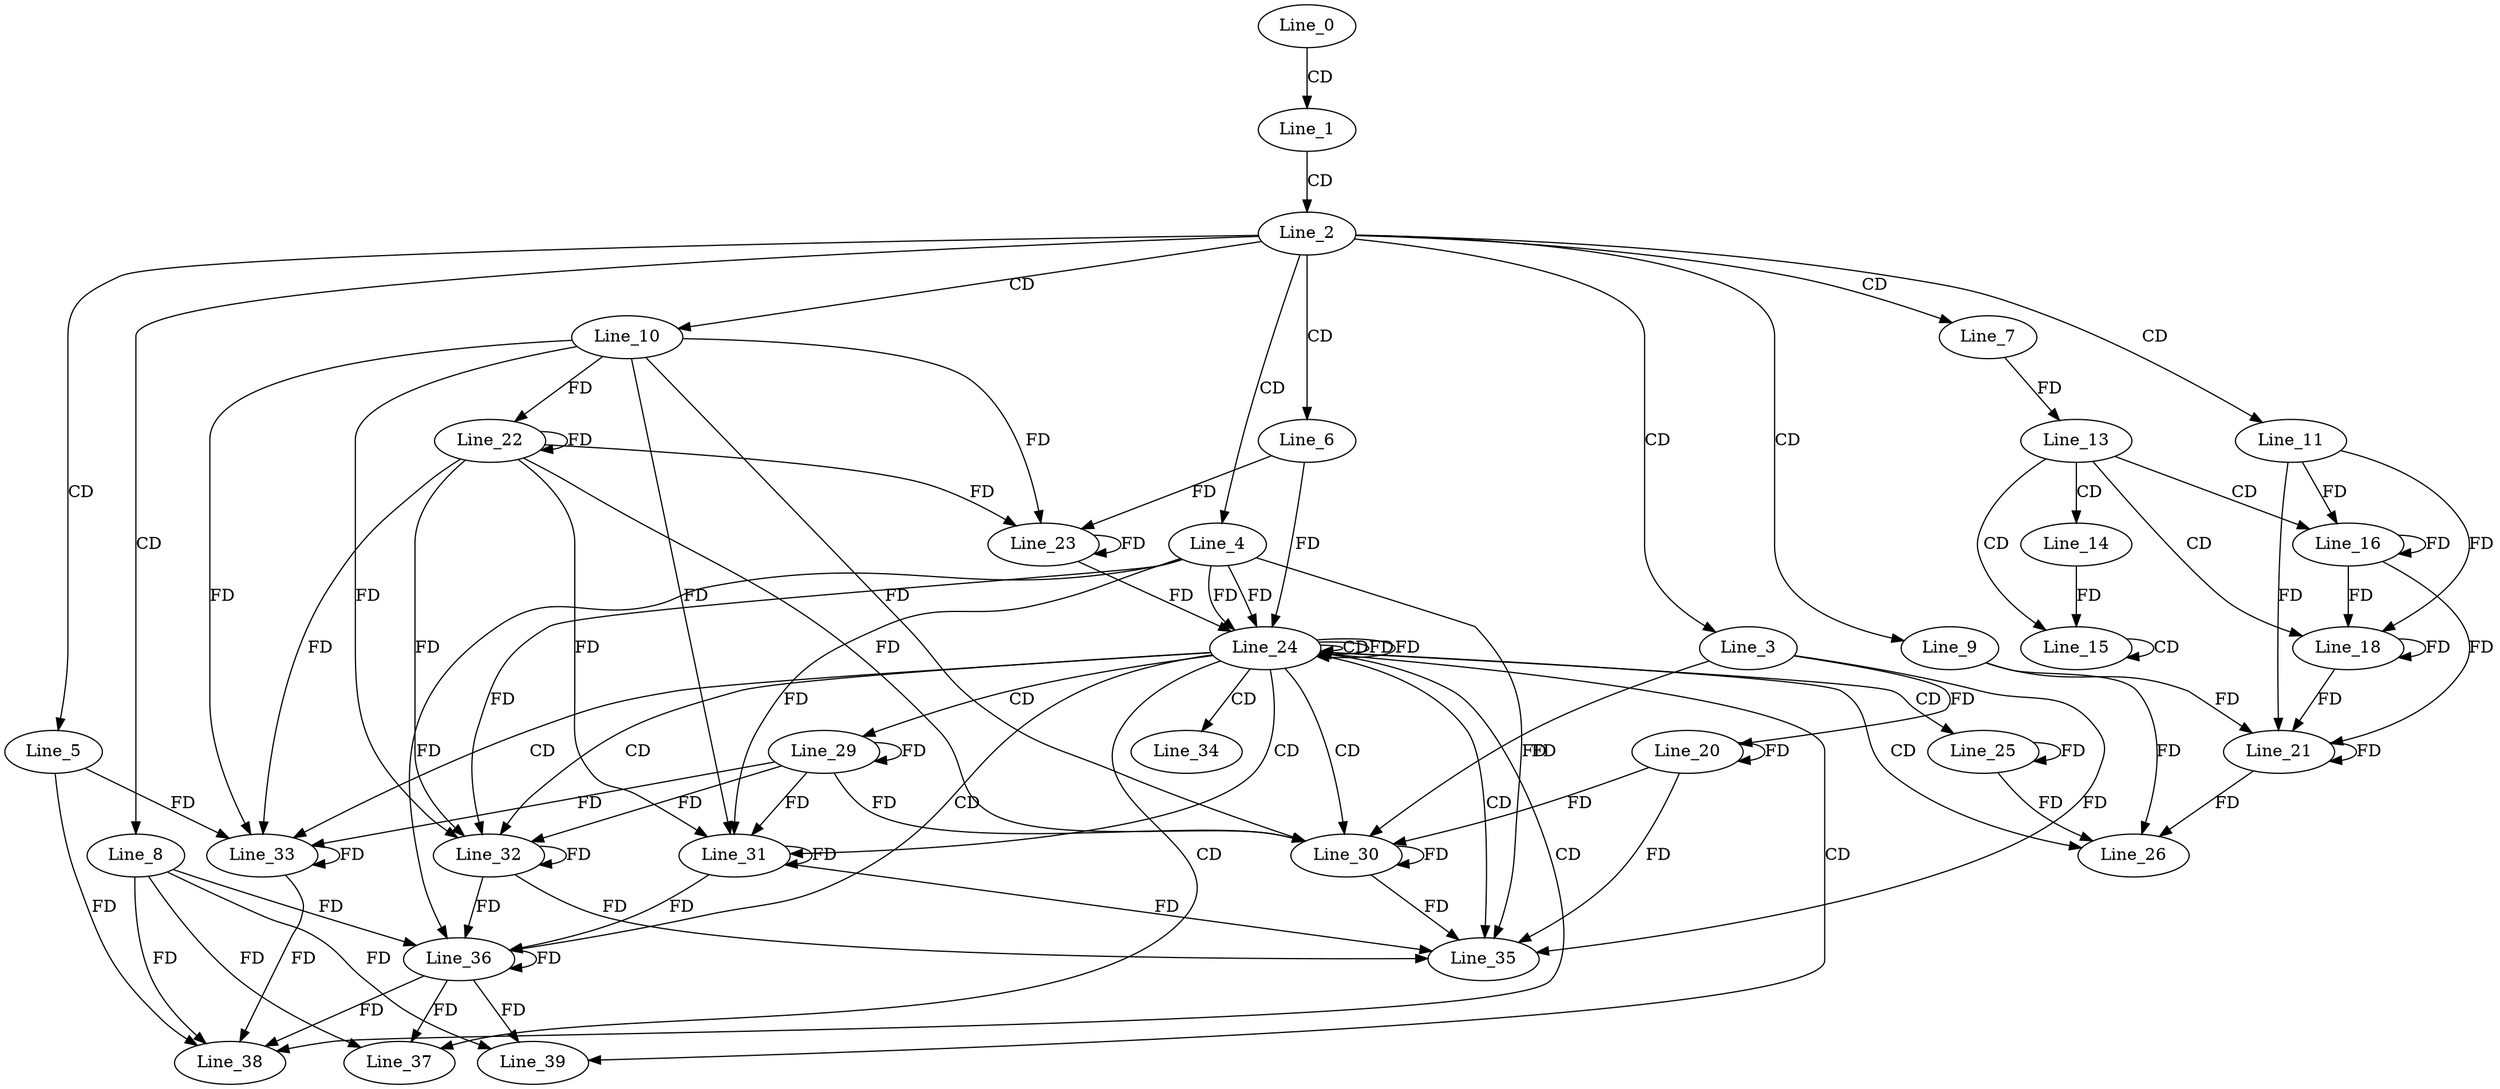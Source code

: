 digraph G {
  Line_0;
  Line_1;
  Line_2;
  Line_3;
  Line_4;
  Line_5;
  Line_6;
  Line_7;
  Line_8;
  Line_9;
  Line_10;
  Line_11;
  Line_13;
  Line_14;
  Line_15;
  Line_15;
  Line_16;
  Line_18;
  Line_20;
  Line_21;
  Line_21;
  Line_22;
  Line_23;
  Line_23;
  Line_23;
  Line_24;
  Line_24;
  Line_24;
  Line_25;
  Line_25;
  Line_26;
  Line_29;
  Line_30;
  Line_30;
  Line_30;
  Line_31;
  Line_31;
  Line_32;
  Line_32;
  Line_33;
  Line_33;
  Line_33;
  Line_34;
  Line_35;
  Line_36;
  Line_36;
  Line_37;
  Line_38;
  Line_39;
  Line_0 -> Line_1 [ label="CD" ];
  Line_1 -> Line_2 [ label="CD" ];
  Line_2 -> Line_3 [ label="CD" ];
  Line_2 -> Line_4 [ label="CD" ];
  Line_2 -> Line_5 [ label="CD" ];
  Line_2 -> Line_6 [ label="CD" ];
  Line_2 -> Line_7 [ label="CD" ];
  Line_2 -> Line_8 [ label="CD" ];
  Line_2 -> Line_9 [ label="CD" ];
  Line_2 -> Line_10 [ label="CD" ];
  Line_2 -> Line_11 [ label="CD" ];
  Line_7 -> Line_13 [ label="FD" ];
  Line_13 -> Line_14 [ label="CD" ];
  Line_13 -> Line_15 [ label="CD" ];
  Line_15 -> Line_15 [ label="CD" ];
  Line_14 -> Line_15 [ label="FD" ];
  Line_13 -> Line_16 [ label="CD" ];
  Line_11 -> Line_16 [ label="FD" ];
  Line_16 -> Line_16 [ label="FD" ];
  Line_13 -> Line_18 [ label="CD" ];
  Line_11 -> Line_18 [ label="FD" ];
  Line_16 -> Line_18 [ label="FD" ];
  Line_18 -> Line_18 [ label="FD" ];
  Line_3 -> Line_20 [ label="FD" ];
  Line_20 -> Line_20 [ label="FD" ];
  Line_9 -> Line_21 [ label="FD" ];
  Line_21 -> Line_21 [ label="FD" ];
  Line_11 -> Line_21 [ label="FD" ];
  Line_16 -> Line_21 [ label="FD" ];
  Line_18 -> Line_21 [ label="FD" ];
  Line_10 -> Line_22 [ label="FD" ];
  Line_22 -> Line_22 [ label="FD" ];
  Line_6 -> Line_23 [ label="FD" ];
  Line_23 -> Line_23 [ label="FD" ];
  Line_10 -> Line_23 [ label="FD" ];
  Line_22 -> Line_23 [ label="FD" ];
  Line_4 -> Line_24 [ label="FD" ];
  Line_6 -> Line_24 [ label="FD" ];
  Line_23 -> Line_24 [ label="FD" ];
  Line_24 -> Line_24 [ label="CD" ];
  Line_24 -> Line_24 [ label="FD" ];
  Line_4 -> Line_24 [ label="FD" ];
  Line_24 -> Line_25 [ label="CD" ];
  Line_25 -> Line_25 [ label="FD" ];
  Line_24 -> Line_26 [ label="CD" ];
  Line_25 -> Line_26 [ label="FD" ];
  Line_9 -> Line_26 [ label="FD" ];
  Line_21 -> Line_26 [ label="FD" ];
  Line_24 -> Line_29 [ label="CD" ];
  Line_29 -> Line_29 [ label="FD" ];
  Line_24 -> Line_30 [ label="CD" ];
  Line_30 -> Line_30 [ label="FD" ];
  Line_3 -> Line_30 [ label="FD" ];
  Line_20 -> Line_30 [ label="FD" ];
  Line_29 -> Line_30 [ label="FD" ];
  Line_10 -> Line_30 [ label="FD" ];
  Line_22 -> Line_30 [ label="FD" ];
  Line_24 -> Line_31 [ label="CD" ];
  Line_31 -> Line_31 [ label="FD" ];
  Line_4 -> Line_31 [ label="FD" ];
  Line_29 -> Line_31 [ label="FD" ];
  Line_10 -> Line_31 [ label="FD" ];
  Line_22 -> Line_31 [ label="FD" ];
  Line_24 -> Line_32 [ label="CD" ];
  Line_32 -> Line_32 [ label="FD" ];
  Line_4 -> Line_32 [ label="FD" ];
  Line_29 -> Line_32 [ label="FD" ];
  Line_10 -> Line_32 [ label="FD" ];
  Line_22 -> Line_32 [ label="FD" ];
  Line_24 -> Line_33 [ label="CD" ];
  Line_33 -> Line_33 [ label="FD" ];
  Line_5 -> Line_33 [ label="FD" ];
  Line_29 -> Line_33 [ label="FD" ];
  Line_10 -> Line_33 [ label="FD" ];
  Line_22 -> Line_33 [ label="FD" ];
  Line_24 -> Line_34 [ label="CD" ];
  Line_24 -> Line_35 [ label="CD" ];
  Line_30 -> Line_35 [ label="FD" ];
  Line_3 -> Line_35 [ label="FD" ];
  Line_20 -> Line_35 [ label="FD" ];
  Line_31 -> Line_35 [ label="FD" ];
  Line_4 -> Line_35 [ label="FD" ];
  Line_32 -> Line_35 [ label="FD" ];
  Line_24 -> Line_36 [ label="CD" ];
  Line_36 -> Line_36 [ label="FD" ];
  Line_8 -> Line_36 [ label="FD" ];
  Line_31 -> Line_36 [ label="FD" ];
  Line_4 -> Line_36 [ label="FD" ];
  Line_32 -> Line_36 [ label="FD" ];
  Line_24 -> Line_37 [ label="CD" ];
  Line_36 -> Line_37 [ label="FD" ];
  Line_8 -> Line_37 [ label="FD" ];
  Line_24 -> Line_38 [ label="CD" ];
  Line_36 -> Line_38 [ label="FD" ];
  Line_8 -> Line_38 [ label="FD" ];
  Line_33 -> Line_38 [ label="FD" ];
  Line_5 -> Line_38 [ label="FD" ];
  Line_24 -> Line_39 [ label="CD" ];
  Line_36 -> Line_39 [ label="FD" ];
  Line_8 -> Line_39 [ label="FD" ];
  Line_24 -> Line_24 [ label="FD" ];
}
